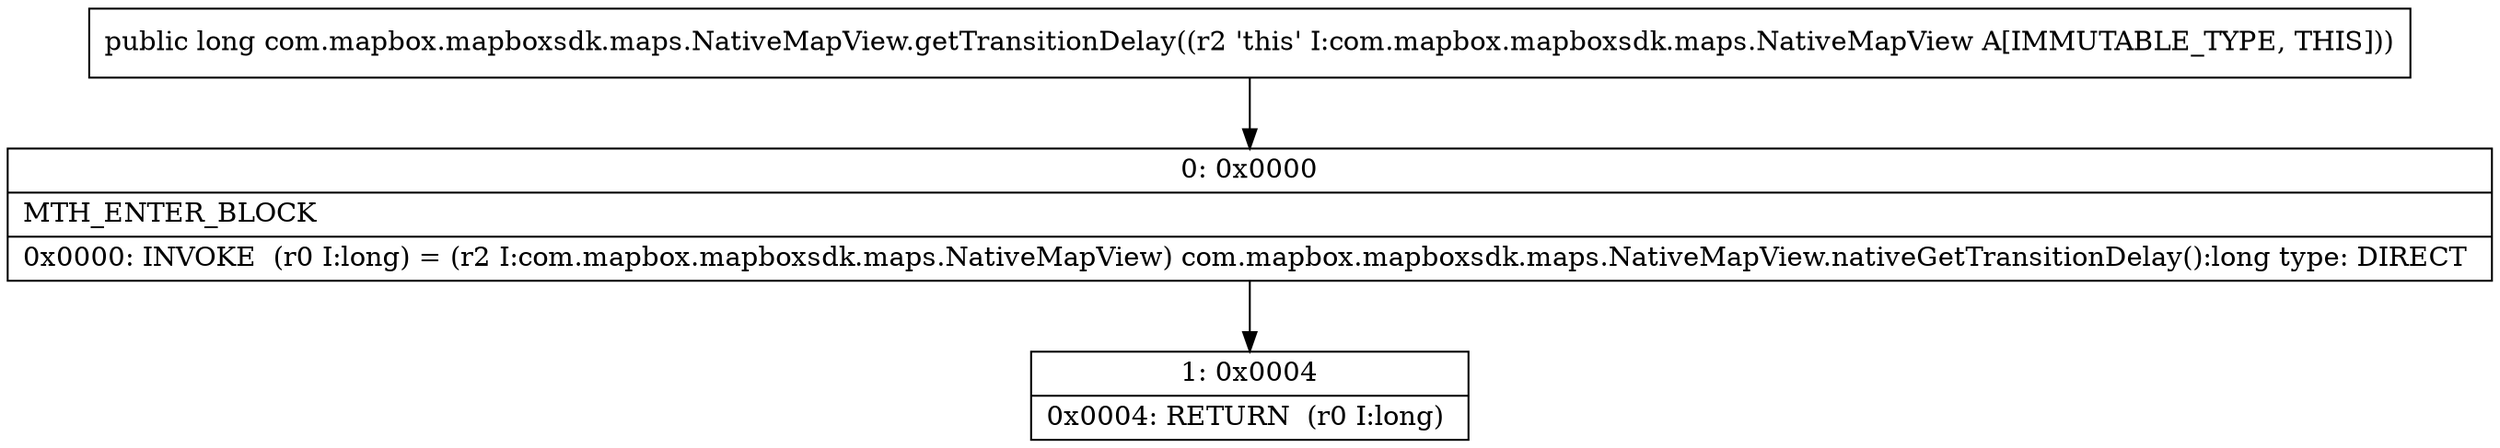 digraph "CFG forcom.mapbox.mapboxsdk.maps.NativeMapView.getTransitionDelay()J" {
Node_0 [shape=record,label="{0\:\ 0x0000|MTH_ENTER_BLOCK\l|0x0000: INVOKE  (r0 I:long) = (r2 I:com.mapbox.mapboxsdk.maps.NativeMapView) com.mapbox.mapboxsdk.maps.NativeMapView.nativeGetTransitionDelay():long type: DIRECT \l}"];
Node_1 [shape=record,label="{1\:\ 0x0004|0x0004: RETURN  (r0 I:long) \l}"];
MethodNode[shape=record,label="{public long com.mapbox.mapboxsdk.maps.NativeMapView.getTransitionDelay((r2 'this' I:com.mapbox.mapboxsdk.maps.NativeMapView A[IMMUTABLE_TYPE, THIS])) }"];
MethodNode -> Node_0;
Node_0 -> Node_1;
}

